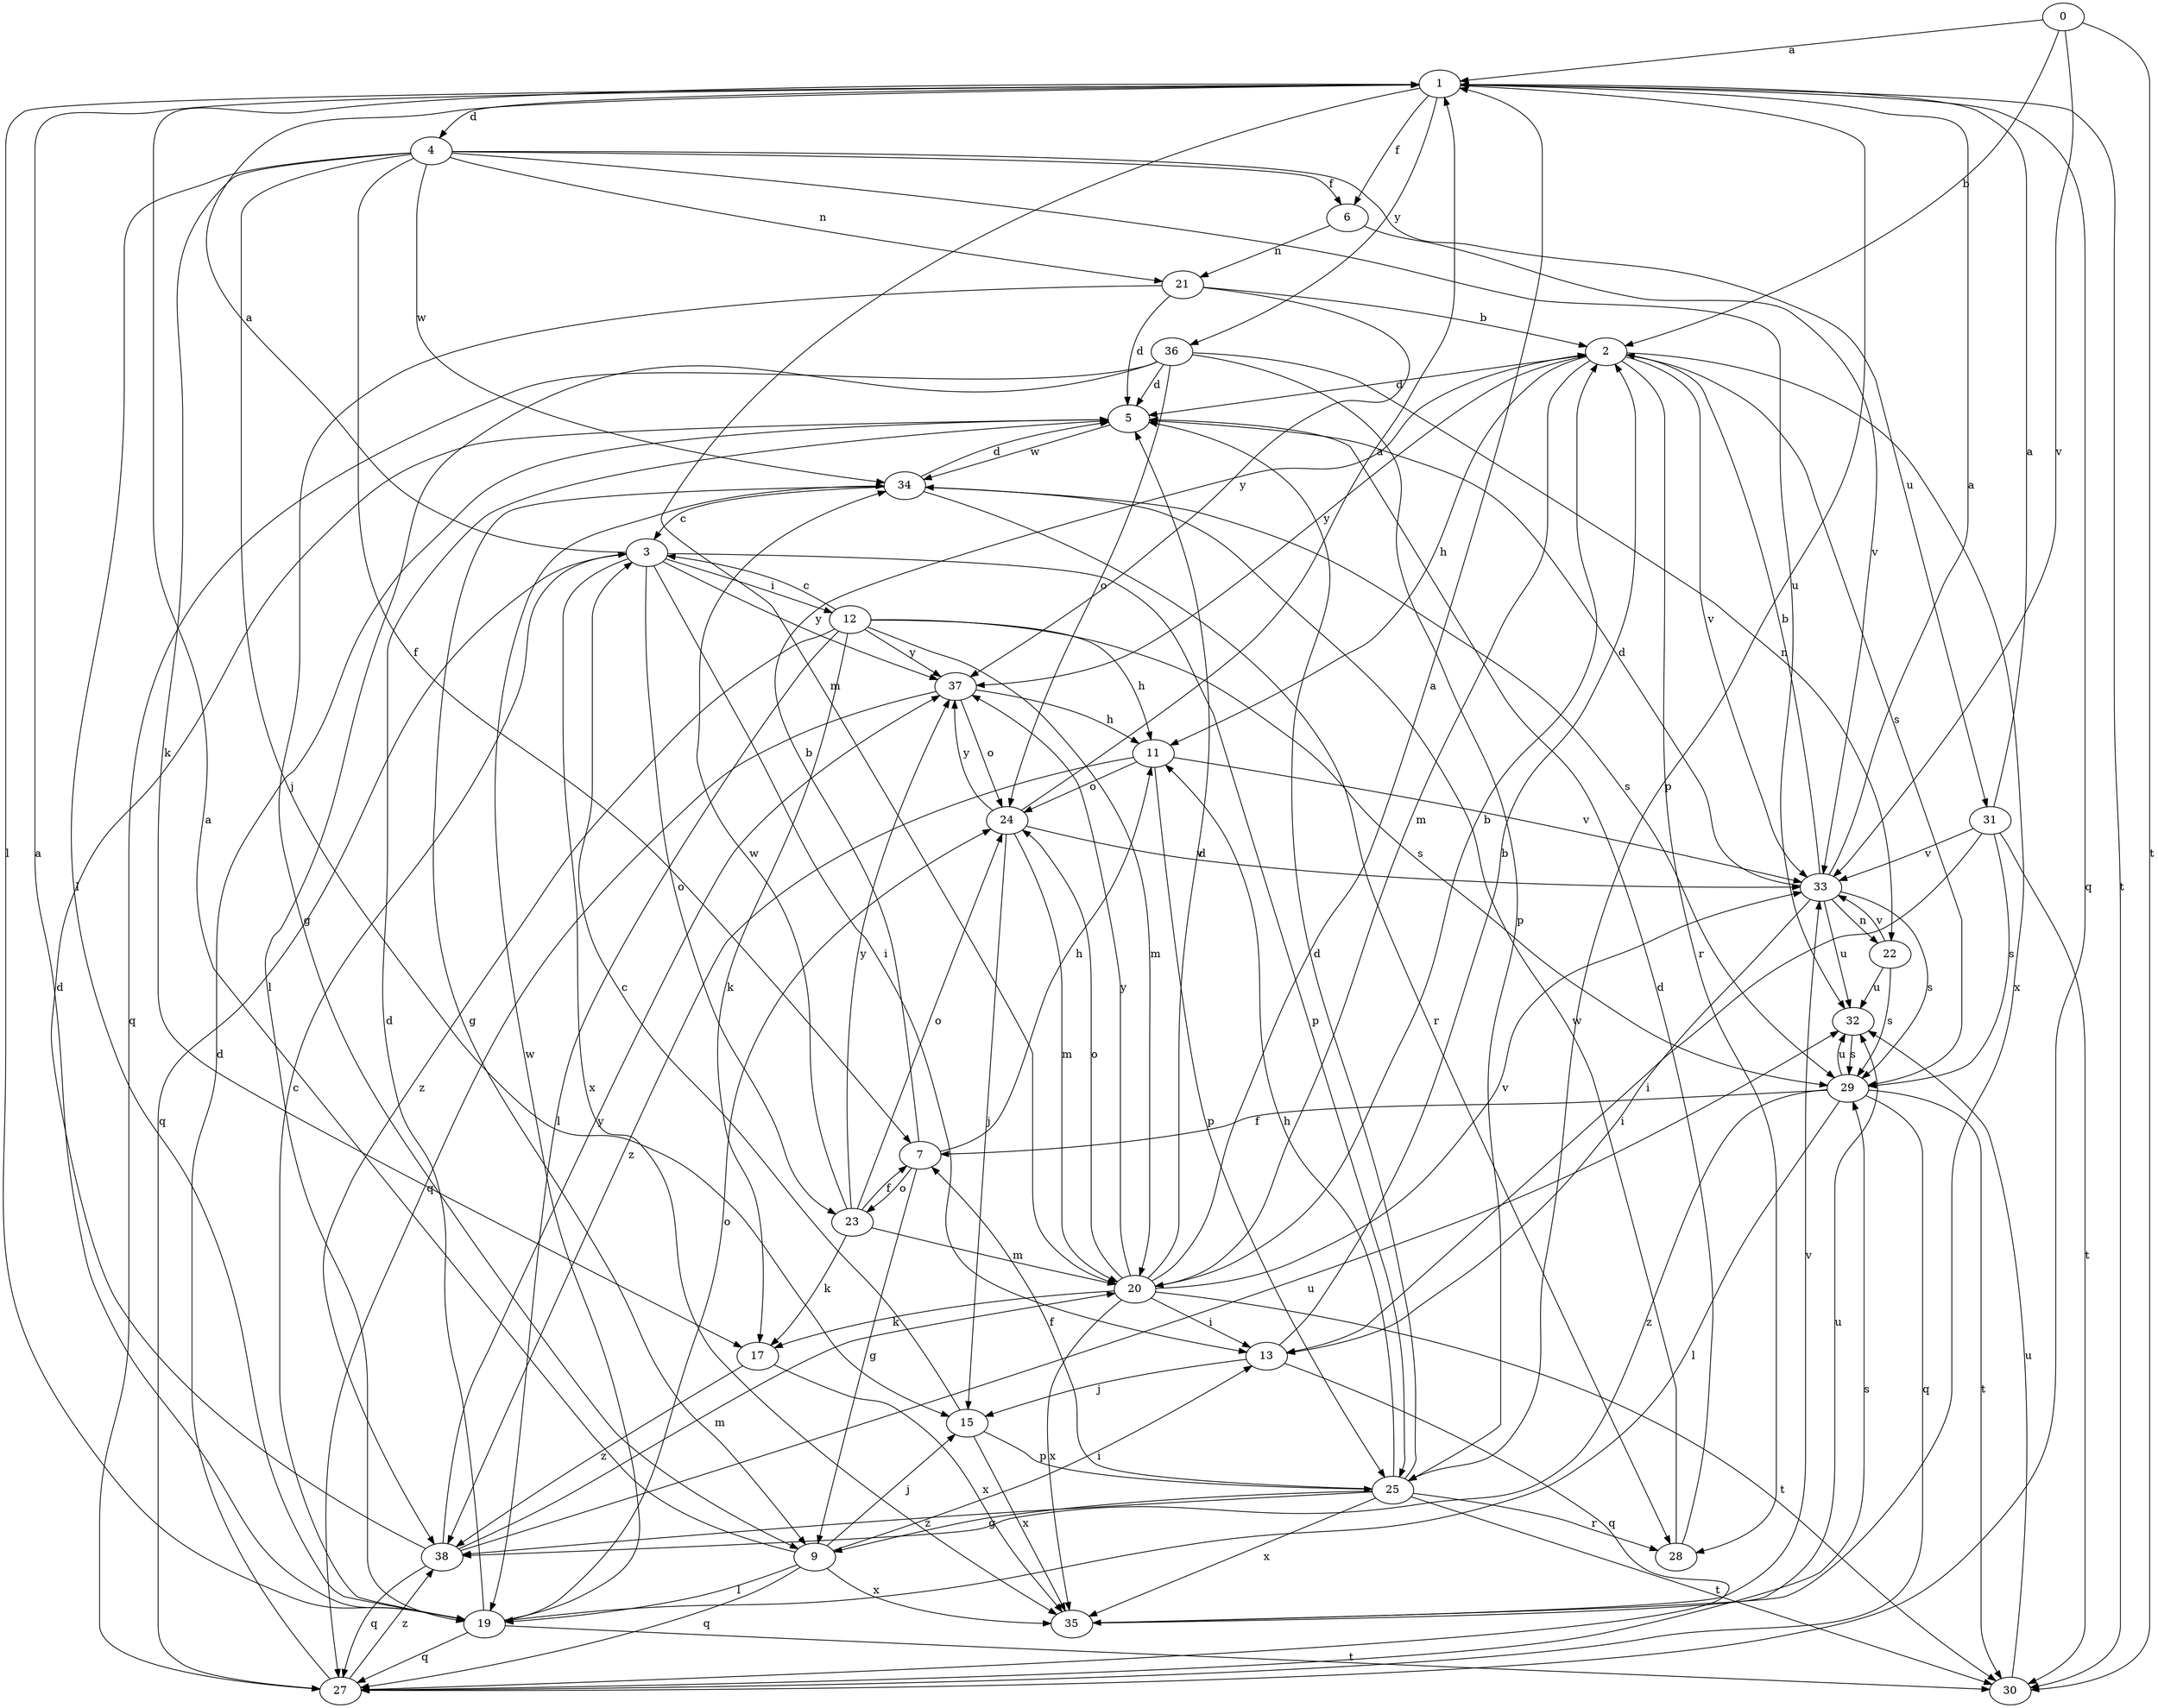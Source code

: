 strict digraph  {
0;
1;
2;
3;
4;
5;
6;
7;
9;
11;
12;
13;
15;
17;
19;
20;
21;
22;
23;
24;
25;
27;
28;
29;
30;
31;
32;
33;
34;
35;
36;
37;
38;
0 -> 1  [label=a];
0 -> 2  [label=b];
0 -> 30  [label=t];
0 -> 33  [label=v];
1 -> 4  [label=d];
1 -> 6  [label=f];
1 -> 19  [label=l];
1 -> 20  [label=m];
1 -> 25  [label=p];
1 -> 27  [label=q];
1 -> 30  [label=t];
1 -> 36  [label=y];
2 -> 5  [label=d];
2 -> 11  [label=h];
2 -> 20  [label=m];
2 -> 28  [label=r];
2 -> 29  [label=s];
2 -> 33  [label=v];
2 -> 35  [label=x];
2 -> 37  [label=y];
3 -> 1  [label=a];
3 -> 12  [label=i];
3 -> 13  [label=i];
3 -> 23  [label=o];
3 -> 25  [label=p];
3 -> 27  [label=q];
3 -> 35  [label=x];
3 -> 37  [label=y];
4 -> 6  [label=f];
4 -> 7  [label=f];
4 -> 15  [label=j];
4 -> 17  [label=k];
4 -> 19  [label=l];
4 -> 21  [label=n];
4 -> 31  [label=u];
4 -> 32  [label=u];
4 -> 34  [label=w];
5 -> 34  [label=w];
6 -> 21  [label=n];
6 -> 33  [label=v];
7 -> 2  [label=b];
7 -> 9  [label=g];
7 -> 11  [label=h];
7 -> 23  [label=o];
9 -> 1  [label=a];
9 -> 13  [label=i];
9 -> 15  [label=j];
9 -> 19  [label=l];
9 -> 27  [label=q];
9 -> 35  [label=x];
11 -> 24  [label=o];
11 -> 25  [label=p];
11 -> 33  [label=v];
11 -> 38  [label=z];
12 -> 3  [label=c];
12 -> 11  [label=h];
12 -> 17  [label=k];
12 -> 19  [label=l];
12 -> 20  [label=m];
12 -> 29  [label=s];
12 -> 37  [label=y];
12 -> 38  [label=z];
13 -> 2  [label=b];
13 -> 15  [label=j];
13 -> 27  [label=q];
15 -> 3  [label=c];
15 -> 25  [label=p];
15 -> 35  [label=x];
17 -> 35  [label=x];
17 -> 38  [label=z];
19 -> 1  [label=a];
19 -> 3  [label=c];
19 -> 5  [label=d];
19 -> 24  [label=o];
19 -> 27  [label=q];
19 -> 30  [label=t];
19 -> 34  [label=w];
20 -> 1  [label=a];
20 -> 2  [label=b];
20 -> 5  [label=d];
20 -> 13  [label=i];
20 -> 17  [label=k];
20 -> 24  [label=o];
20 -> 30  [label=t];
20 -> 33  [label=v];
20 -> 35  [label=x];
20 -> 37  [label=y];
21 -> 2  [label=b];
21 -> 5  [label=d];
21 -> 9  [label=g];
21 -> 37  [label=y];
22 -> 29  [label=s];
22 -> 32  [label=u];
22 -> 33  [label=v];
23 -> 7  [label=f];
23 -> 17  [label=k];
23 -> 20  [label=m];
23 -> 24  [label=o];
23 -> 34  [label=w];
23 -> 37  [label=y];
24 -> 1  [label=a];
24 -> 15  [label=j];
24 -> 20  [label=m];
24 -> 33  [label=v];
24 -> 37  [label=y];
25 -> 5  [label=d];
25 -> 7  [label=f];
25 -> 9  [label=g];
25 -> 11  [label=h];
25 -> 28  [label=r];
25 -> 30  [label=t];
25 -> 35  [label=x];
25 -> 38  [label=z];
27 -> 5  [label=d];
27 -> 29  [label=s];
27 -> 38  [label=z];
28 -> 5  [label=d];
28 -> 34  [label=w];
29 -> 7  [label=f];
29 -> 19  [label=l];
29 -> 27  [label=q];
29 -> 30  [label=t];
29 -> 32  [label=u];
29 -> 38  [label=z];
30 -> 32  [label=u];
31 -> 1  [label=a];
31 -> 13  [label=i];
31 -> 29  [label=s];
31 -> 30  [label=t];
31 -> 33  [label=v];
32 -> 29  [label=s];
33 -> 1  [label=a];
33 -> 2  [label=b];
33 -> 5  [label=d];
33 -> 13  [label=i];
33 -> 22  [label=n];
33 -> 29  [label=s];
33 -> 32  [label=u];
34 -> 3  [label=c];
34 -> 5  [label=d];
34 -> 9  [label=g];
34 -> 28  [label=r];
34 -> 29  [label=s];
35 -> 32  [label=u];
35 -> 33  [label=v];
36 -> 5  [label=d];
36 -> 19  [label=l];
36 -> 22  [label=n];
36 -> 24  [label=o];
36 -> 25  [label=p];
36 -> 27  [label=q];
37 -> 11  [label=h];
37 -> 24  [label=o];
37 -> 27  [label=q];
38 -> 5  [label=d];
38 -> 20  [label=m];
38 -> 27  [label=q];
38 -> 32  [label=u];
38 -> 37  [label=y];
}
